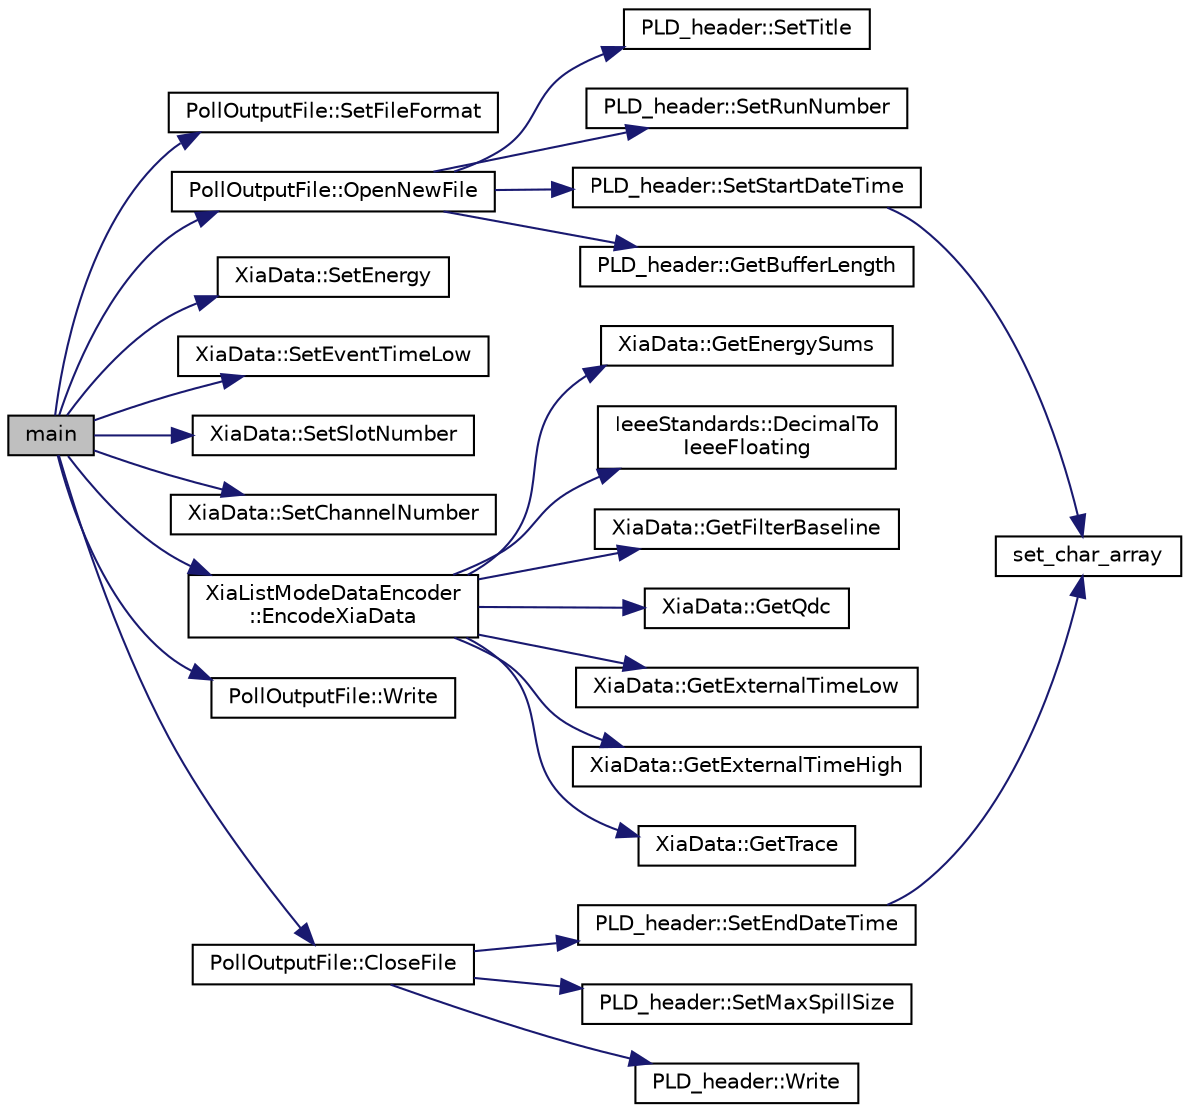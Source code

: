 digraph "main"
{
  edge [fontname="Helvetica",fontsize="10",labelfontname="Helvetica",labelfontsize="10"];
  node [fontname="Helvetica",fontsize="10",shape=record];
  rankdir="LR";
  Node1 [label="main",height=0.2,width=0.4,color="black", fillcolor="grey75", style="filled", fontcolor="black"];
  Node1 -> Node2 [color="midnightblue",fontsize="10",style="solid",fontname="Helvetica"];
  Node2 [label="PollOutputFile::SetFileFormat",height=0.2,width=0.4,color="black", fillcolor="white", style="filled",URL="$dd/dcd/class_poll_output_file.html#aebd7434d2e670cf9b365927b62b3d7a1",tooltip="Set the output file format. "];
  Node1 -> Node3 [color="midnightblue",fontsize="10",style="solid",fontname="Helvetica"];
  Node3 [label="PollOutputFile::OpenNewFile",height=0.2,width=0.4,color="black", fillcolor="white", style="filled",URL="$dd/dcd/class_poll_output_file.html#a7ff36bf748f494e68241196fc4855145",tooltip="Close the current file, if one is open, and open a new file for data output. "];
  Node3 -> Node4 [color="midnightblue",fontsize="10",style="solid",fontname="Helvetica"];
  Node4 [label="PLD_header::SetTitle",height=0.2,width=0.4,color="black", fillcolor="white", style="filled",URL="$de/deb/class_p_l_d__header.html#a4252dd3e126646cd64d0fa8da48559b6",tooltip="Set the title of the output pld file (unlimited length). "];
  Node3 -> Node5 [color="midnightblue",fontsize="10",style="solid",fontname="Helvetica"];
  Node5 [label="PLD_header::SetRunNumber",height=0.2,width=0.4,color="black", fillcolor="white", style="filled",URL="$de/deb/class_p_l_d__header.html#a927c679248de655ff6bb4fdba1601e8a"];
  Node3 -> Node6 [color="midnightblue",fontsize="10",style="solid",fontname="Helvetica"];
  Node6 [label="PLD_header::SetStartDateTime",height=0.2,width=0.4,color="black", fillcolor="white", style="filled",URL="$de/deb/class_p_l_d__header.html#a7a3d7efc608c6986bc9a2a7c5727fe70",tooltip="Set the date and tiem of when the file is opened. "];
  Node6 -> Node7 [color="midnightblue",fontsize="10",style="solid",fontname="Helvetica"];
  Node7 [label="set_char_array",height=0.2,width=0.4,color="black", fillcolor="white", style="filled",URL="$db/ddf/hribf__buffers_8cpp.html#a3497158c3af249fa3e1fe9c2c582dcf5",tooltip="End of spill vsn. The scan code searches for these words. "];
  Node3 -> Node8 [color="midnightblue",fontsize="10",style="solid",fontname="Helvetica"];
  Node8 [label="PLD_header::GetBufferLength",height=0.2,width=0.4,color="black", fillcolor="white", style="filled",URL="$de/deb/class_p_l_d__header.html#a250c9f18e25d89625593ca0ffe59a0d5",tooltip="Get the length of the header buffer. "];
  Node1 -> Node9 [color="midnightblue",fontsize="10",style="solid",fontname="Helvetica"];
  Node9 [label="XiaData::SetEnergy",height=0.2,width=0.4,color="black", fillcolor="white", style="filled",URL="$d2/ddd/class_xia_data.html#aaf91ca7a3d8cc1eb54ab6eca795ffefe",tooltip="Sets the energy calculated on-board. "];
  Node1 -> Node10 [color="midnightblue",fontsize="10",style="solid",fontname="Helvetica"];
  Node10 [label="XiaData::SetEventTimeLow",height=0.2,width=0.4,color="black", fillcolor="white", style="filled",URL="$d2/ddd/class_xia_data.html#ab1d2117cb57edc28c5fbcc172e6f6226",tooltip="Sets the lower 32 bits of the event time. "];
  Node1 -> Node11 [color="midnightblue",fontsize="10",style="solid",fontname="Helvetica"];
  Node11 [label="XiaData::SetSlotNumber",height=0.2,width=0.4,color="black", fillcolor="white", style="filled",URL="$d2/ddd/class_xia_data.html#ac962808325ff3dce7b47863d4f96624f",tooltip="Sets the slot number. "];
  Node1 -> Node12 [color="midnightblue",fontsize="10",style="solid",fontname="Helvetica"];
  Node12 [label="XiaData::SetChannelNumber",height=0.2,width=0.4,color="black", fillcolor="white", style="filled",URL="$d2/ddd/class_xia_data.html#a9c7fd2f8302abcaa614202087c33c4e0",tooltip="Sets the channel number. "];
  Node1 -> Node13 [color="midnightblue",fontsize="10",style="solid",fontname="Helvetica"];
  Node13 [label="XiaListModeDataEncoder\l::EncodeXiaData",height=0.2,width=0.4,color="black", fillcolor="white", style="filled",URL="$df/d1a/class_xia_list_mode_data_encoder.html#a0dafae523646704e98a8217cf425ec2e"];
  Node13 -> Node14 [color="midnightblue",fontsize="10",style="solid",fontname="Helvetica"];
  Node14 [label="XiaData::GetEnergySums",height=0.2,width=0.4,color="black", fillcolor="white", style="filled",URL="$d2/ddd/class_xia_data.html#acdb12ff4d003a85ef15d579932271095"];
  Node13 -> Node15 [color="midnightblue",fontsize="10",style="solid",fontname="Helvetica"];
  Node15 [label="IeeeStandards::DecimalTo\lIeeeFloating",height=0.2,width=0.4,color="black", fillcolor="white", style="filled",URL="$d6/d23/namespace_ieee_standards.html#abaef6159408f93ef7a38eb2ac2f94a28"];
  Node13 -> Node16 [color="midnightblue",fontsize="10",style="solid",fontname="Helvetica"];
  Node16 [label="XiaData::GetFilterBaseline",height=0.2,width=0.4,color="black", fillcolor="white", style="filled",URL="$d2/ddd/class_xia_data.html#a14dc218717636bd6b1b4bfbf8e566cd1"];
  Node13 -> Node17 [color="midnightblue",fontsize="10",style="solid",fontname="Helvetica"];
  Node17 [label="XiaData::GetQdc",height=0.2,width=0.4,color="black", fillcolor="white", style="filled",URL="$d2/ddd/class_xia_data.html#a7b617d36e152efa74c4f657bc3848c81"];
  Node13 -> Node18 [color="midnightblue",fontsize="10",style="solid",fontname="Helvetica"];
  Node18 [label="XiaData::GetExternalTimeLow",height=0.2,width=0.4,color="black", fillcolor="white", style="filled",URL="$d2/ddd/class_xia_data.html#ac0a5410997d9b116ebae66651a3278c8"];
  Node13 -> Node19 [color="midnightblue",fontsize="10",style="solid",fontname="Helvetica"];
  Node19 [label="XiaData::GetExternalTimeHigh",height=0.2,width=0.4,color="black", fillcolor="white", style="filled",URL="$d2/ddd/class_xia_data.html#a7a35b41ce4920c43eaaa4ce1c46ffaac"];
  Node13 -> Node20 [color="midnightblue",fontsize="10",style="solid",fontname="Helvetica"];
  Node20 [label="XiaData::GetTrace",height=0.2,width=0.4,color="black", fillcolor="white", style="filled",URL="$d2/ddd/class_xia_data.html#a94d10f0eb065dd14032b8b666bfcf663"];
  Node1 -> Node21 [color="midnightblue",fontsize="10",style="solid",fontname="Helvetica"];
  Node21 [label="PollOutputFile::Write",height=0.2,width=0.4,color="black", fillcolor="white", style="filled",URL="$dd/dcd/class_poll_output_file.html#a1261b563c87c2a3cd45fe13b529243d3",tooltip="Write nWords_ of data to the file. "];
  Node1 -> Node22 [color="midnightblue",fontsize="10",style="solid",fontname="Helvetica"];
  Node22 [label="PollOutputFile::CloseFile",height=0.2,width=0.4,color="black", fillcolor="white", style="filled",URL="$dd/dcd/class_poll_output_file.html#ad22a42fb39315112d5a244f6a486fa1a",tooltip="Write the footer and close the file. "];
  Node22 -> Node23 [color="midnightblue",fontsize="10",style="solid",fontname="Helvetica"];
  Node23 [label="PLD_header::SetEndDateTime",height=0.2,width=0.4,color="black", fillcolor="white", style="filled",URL="$de/deb/class_p_l_d__header.html#a8797010333b9dc131c06bf468597dcff",tooltip="Set the date and time of when the file is closed. "];
  Node23 -> Node7 [color="midnightblue",fontsize="10",style="solid",fontname="Helvetica"];
  Node22 -> Node24 [color="midnightblue",fontsize="10",style="solid",fontname="Helvetica"];
  Node24 [label="PLD_header::SetMaxSpillSize",height=0.2,width=0.4,color="black", fillcolor="white", style="filled",URL="$de/deb/class_p_l_d__header.html#aa3016fac774d1ebd9e9b1b1c2e6440b6"];
  Node22 -> Node25 [color="midnightblue",fontsize="10",style="solid",fontname="Helvetica"];
  Node25 [label="PLD_header::Write",height=0.2,width=0.4,color="black", fillcolor="white", style="filled",URL="$de/deb/class_p_l_d__header.html#a595eebacfb5a1425fb19bca570fd2d64",tooltip="Write a pld style header to a file. "];
}
